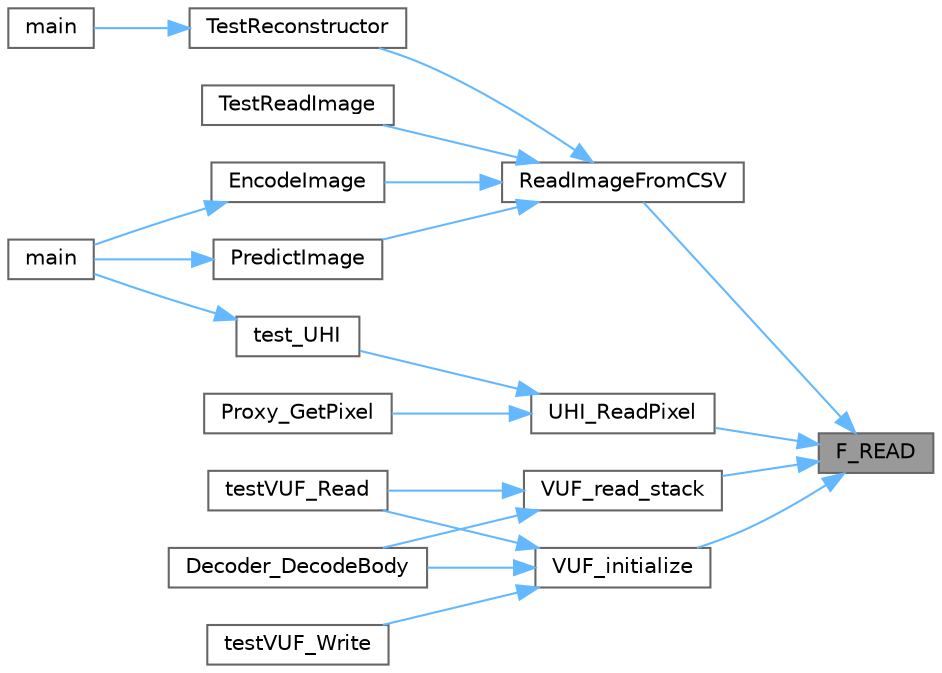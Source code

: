 digraph "F_READ"
{
 // LATEX_PDF_SIZE
  bgcolor="transparent";
  edge [fontname=Helvetica,fontsize=10,labelfontname=Helvetica,labelfontsize=10];
  node [fontname=Helvetica,fontsize=10,shape=box,height=0.2,width=0.4];
  rankdir="RL";
  Node1 [id="Node000001",label="F_READ",height=0.2,width=0.4,color="gray40", fillcolor="grey60", style="filled", fontcolor="black",tooltip=" "];
  Node1 -> Node2 [id="edge58_Node000001_Node000002",dir="back",color="steelblue1",style="solid",tooltip=" "];
  Node2 [id="Node000002",label="ReadImageFromCSV",height=0.2,width=0.4,color="grey40", fillcolor="white", style="filled",URL="$df/df6/csv-io_8c.html#aba677341d6fd704867c56e0b5d6f3fc3",tooltip=" "];
  Node2 -> Node3 [id="edge59_Node000002_Node000003",dir="back",color="steelblue1",style="solid",tooltip=" "];
  Node3 [id="Node000003",label="EncodeImage",height=0.2,width=0.4,color="grey40", fillcolor="white", style="filled",URL="$d6/d92/generate__image_8c.html#a29f9d24093c99f0e47133d90ea4286e6",tooltip=" "];
  Node3 -> Node4 [id="edge60_Node000003_Node000004",dir="back",color="steelblue1",style="solid",tooltip=" "];
  Node4 [id="Node000004",label="main",height=0.2,width=0.4,color="grey40", fillcolor="white", style="filled",URL="$da/db2/compressor_8c.html#a048af25ea3eb0571ab780e44e221650e",tooltip=" "];
  Node2 -> Node5 [id="edge61_Node000002_Node000005",dir="back",color="steelblue1",style="solid",tooltip=" "];
  Node5 [id="Node000005",label="PredictImage",height=0.2,width=0.4,color="grey40", fillcolor="white", style="filled",URL="$d6/d92/generate__image_8c.html#a7fae527c979b4b287e1f9672c8d2c366",tooltip=" "];
  Node5 -> Node4 [id="edge62_Node000005_Node000004",dir="back",color="steelblue1",style="solid",tooltip=" "];
  Node2 -> Node6 [id="edge63_Node000002_Node000006",dir="back",color="steelblue1",style="solid",tooltip=" "];
  Node6 [id="Node000006",label="TestReadImage",height=0.2,width=0.4,color="grey40", fillcolor="white", style="filled",URL="$d6/d92/generate__image_8c.html#aac70a37466945a2c91d42fbfb9d1dcbb",tooltip=" "];
  Node2 -> Node7 [id="edge64_Node000002_Node000007",dir="back",color="steelblue1",style="solid",tooltip=" "];
  Node7 [id="Node000007",label="TestReconstructor",height=0.2,width=0.4,color="grey40", fillcolor="white", style="filled",URL="$d6/dce/reconstructor_8c.html#aadb567bbc159d00d6334e2eb36e6e253",tooltip=" "];
  Node7 -> Node8 [id="edge65_Node000007_Node000008",dir="back",color="steelblue1",style="solid",tooltip=" "];
  Node8 [id="Node000008",label="main",height=0.2,width=0.4,color="grey40", fillcolor="white", style="filled",URL="$df/dee/decompressor_8c.html#a048af25ea3eb0571ab780e44e221650e",tooltip=" "];
  Node1 -> Node9 [id="edge66_Node000001_Node000009",dir="back",color="steelblue1",style="solid",tooltip=" "];
  Node9 [id="Node000009",label="UHI_ReadPixel",height=0.2,width=0.4,color="grey40", fillcolor="white", style="filled",URL="$d6/d7a/uhi__io_8c.html#ad7fd2d84633ee6e0355a950deeacd220",tooltip=" "];
  Node9 -> Node10 [id="edge67_Node000009_Node000010",dir="back",color="steelblue1",style="solid",tooltip=" "];
  Node10 [id="Node000010",label="Proxy_GetPixel",height=0.2,width=0.4,color="grey40", fillcolor="white", style="filled",URL="$d6/d7a/uhi__io_8c.html#aad573fb88befb1cd5c553c20a32027a9",tooltip=" "];
  Node9 -> Node11 [id="edge68_Node000009_Node000011",dir="back",color="steelblue1",style="solid",tooltip=" "];
  Node11 [id="Node000011",label="test_UHI",height=0.2,width=0.4,color="grey40", fillcolor="white", style="filled",URL="$d1/dfd/test___u_h_i_8c.html#a24aa285f65de829c8a9791d901405626",tooltip=" "];
  Node11 -> Node4 [id="edge69_Node000011_Node000004",dir="back",color="steelblue1",style="solid",tooltip=" "];
  Node1 -> Node12 [id="edge70_Node000001_Node000012",dir="back",color="steelblue1",style="solid",tooltip=" "];
  Node12 [id="Node000012",label="VUF_initialize",height=0.2,width=0.4,color="grey40", fillcolor="white", style="filled",URL="$d7/db9/var_int_file___i_o_8c.html#a07ca21a87dab6f536b7f4d69050f5602",tooltip=" "];
  Node12 -> Node13 [id="edge71_Node000012_Node000013",dir="back",color="steelblue1",style="solid",tooltip=" "];
  Node13 [id="Node000013",label="Decoder_DecodeBody",height=0.2,width=0.4,color="grey40", fillcolor="white", style="filled",URL="$d6/d19/decoder_8c.html#aed4e95d0c6d50bc3f99264337e2f9fb8",tooltip=" "];
  Node12 -> Node14 [id="edge72_Node000012_Node000014",dir="back",color="steelblue1",style="solid",tooltip=" "];
  Node14 [id="Node000014",label="testVUF_Read",height=0.2,width=0.4,color="grey40", fillcolor="white", style="filled",URL="$d8/dd4/test__var_int_8c.html#aaac61ccbc34855ae728a8a9d45db1105",tooltip=" "];
  Node12 -> Node15 [id="edge73_Node000012_Node000015",dir="back",color="steelblue1",style="solid",tooltip=" "];
  Node15 [id="Node000015",label="testVUF_Write",height=0.2,width=0.4,color="grey40", fillcolor="white", style="filled",URL="$d8/dd4/test__var_int_8c.html#af925d49ae82dafea37f82c0d044a6308",tooltip=" "];
  Node1 -> Node16 [id="edge74_Node000001_Node000016",dir="back",color="steelblue1",style="solid",tooltip=" "];
  Node16 [id="Node000016",label="VUF_read_stack",height=0.2,width=0.4,color="grey40", fillcolor="white", style="filled",URL="$d7/db9/var_int_file___i_o_8c.html#aafa9034f88afca6a726a84673d063889",tooltip=" "];
  Node16 -> Node13 [id="edge75_Node000016_Node000013",dir="back",color="steelblue1",style="solid",tooltip=" "];
  Node16 -> Node14 [id="edge76_Node000016_Node000014",dir="back",color="steelblue1",style="solid",tooltip=" "];
}

